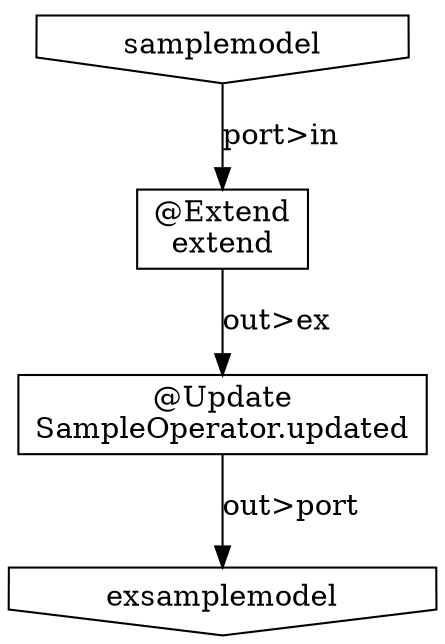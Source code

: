 digraph {
    "9c695110-76db-4e26-b3a2-3140c6f84703" [shape=box, label="@Update\nSampleOperator.updated"];
    "2552da72-2ee7-43fc-9d71-e6abc07c4b7e" [shape=box, label="@Extend\nextend"];
    "de10f388-8620-4687-8ac1-582564daf04f" [shape=invhouse, label="exsamplemodel"];
    "4e470700-dcc1-48c9-8cbb-b4c652d8b07a" [shape=invhouse, label="samplemodel"];
    "9c695110-76db-4e26-b3a2-3140c6f84703" -> "de10f388-8620-4687-8ac1-582564daf04f" [label="out>port"];
    "2552da72-2ee7-43fc-9d71-e6abc07c4b7e" -> "9c695110-76db-4e26-b3a2-3140c6f84703" [label="out>ex"];
    "4e470700-dcc1-48c9-8cbb-b4c652d8b07a" -> "2552da72-2ee7-43fc-9d71-e6abc07c4b7e" [label="port>in"];
}

